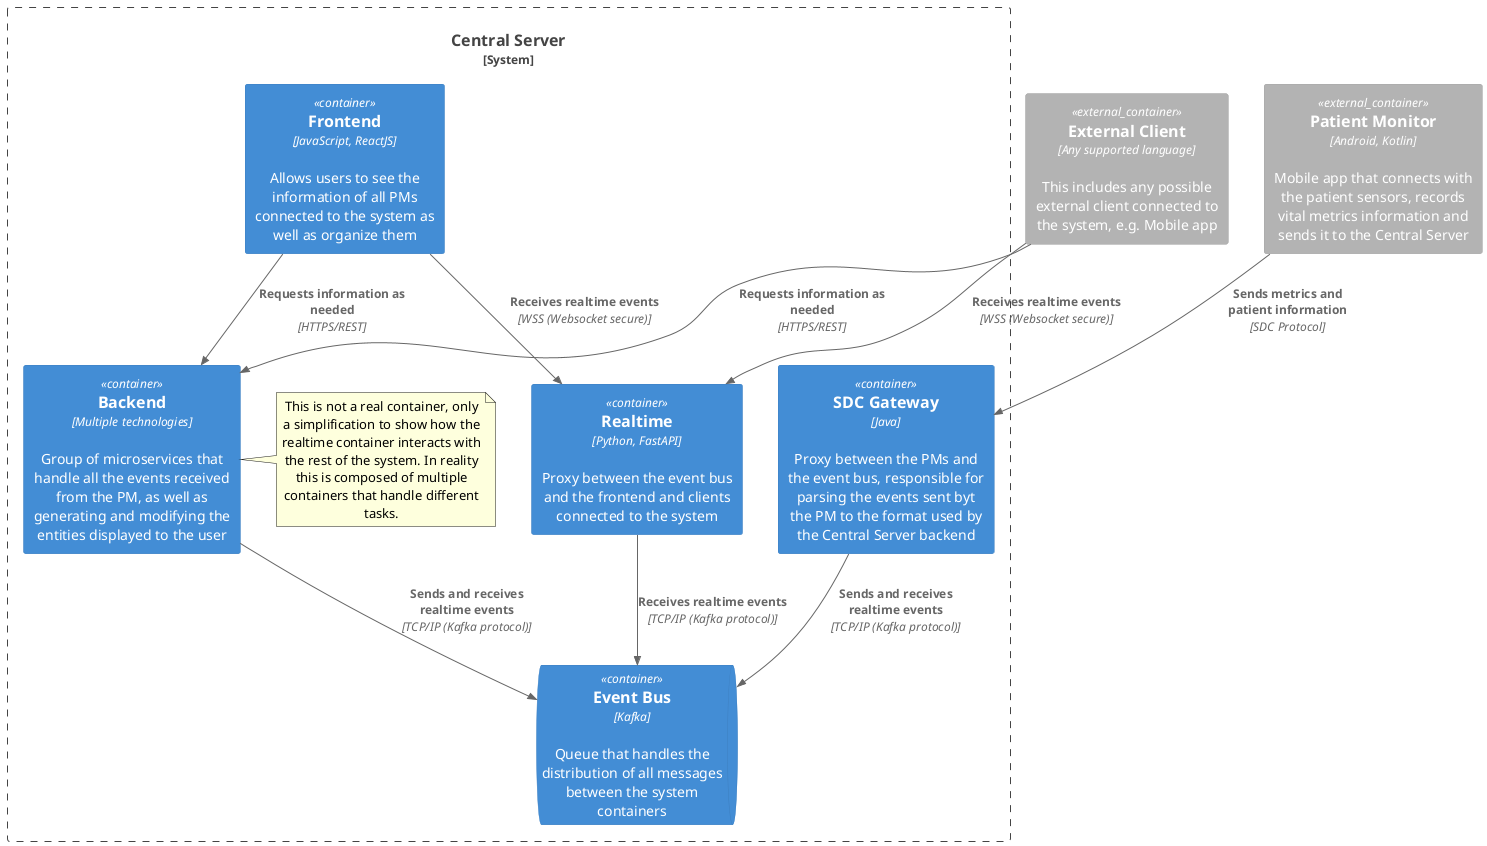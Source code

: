 @startuml C4 Realtime - Container diagram symplification
!include  <C4/C4_Container>

System_Boundary(central_server, "Central Server") {
    Container( \
        frontend, \
        "Frontend", \
        "JavaScript, ReactJS", \
        "Allows users to see the information of all PMs connected to the system as well as organize them" \
    )
    Container( \
        realtime, \
        "Realtime", \
        "Python, FastAPI", \
        "Proxy between the event bus and the frontend and clients connected to the system" \
    )
    Container( \
        sdc, \
        "SDC Gateway", \
        "Java", \
        "Proxy between the PMs and the event bus, responsible for parsing the events sent byt the PM to the format used by the Central Server backend" \
    )
    Container( \
        backend, \
        "Backend", \
        "Multiple technologies", \
        "Group of microservices that handle all the events received from the PM, as well as generating and modifying the entities displayed to the user" \
    )
    note right
        This is not a real container, only a simplification to show how the realtime container interacts with the rest of the system. In reality this is composed of multiple containers that handle different tasks.
    end note
    ContainerQueue( \
        kafka, \
        "Event Bus", \
        "Kafka", \
        "Queue that handles the distribution of all messages between the system containers" \
    )


    Rel(frontend, backend, "Requests information as needed", "HTTPS/REST")
    Rel(frontend, realtime, "Receives realtime events", "WSS (Websocket secure)")
    Rel(realtime, kafka, "Receives realtime events", "TCP/IP (Kafka protocol)")
    Rel(backend, kafka, "Sends and receives realtime events", "TCP/IP (Kafka protocol)")
    Rel(sdc, kafka, "Sends and receives realtime events", "TCP/IP (Kafka protocol)")
}


Container_Ext(ext_client, \
    "External Client", \
    "Any supported language", \
    "This includes any possible external client connected to the system, e.g. Mobile app" \
)

Rel(ext_client, backend, "Requests information as needed", "HTTPS/REST")
Rel(ext_client, realtime, "Receives realtime events", "WSS (Websocket secure)")

Container_Ext(pm, \
    "Patient Monitor", \
    "Android, Kotlin", \
    "Mobile app that connects with the patient sensors, records vital metrics information and sends it to the Central Server" \
)

Rel(pm, sdc, "Sends metrics and patient information", "SDC Protocol")



@enduml